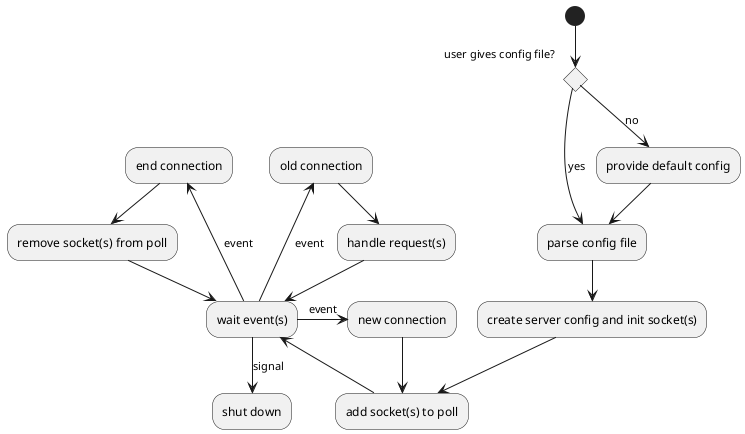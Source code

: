 @startuml
(*) --> if "user gives config file?"
            --> [yes] "parse config file"
        else
        --> [no] "provide default config"
        --> "parse config file"
endif
"parse config file" --> "create server config and init socket(s)"
"create server config and init socket(s)" --> "add socket(s) to poll"
"add socket(s) to poll" --> "wait event(s)"
"wait event(s)" -right-> [event] "new connection"
"wait event(s)" -left-> [event] "old connection"
"wait event(s)" -up-> [event] "end connection"
"new connection" --> "add socket(s) to poll"
"old connection" --> "handle request(s)"
"handle request(s)" --> "wait event(s)"
"end connection" --> "remove socket(s) from poll"
"remove socket(s) from poll" --> "wait event(s)"
"wait event(s)" -down-> [signal] "shut down"
@enduml
